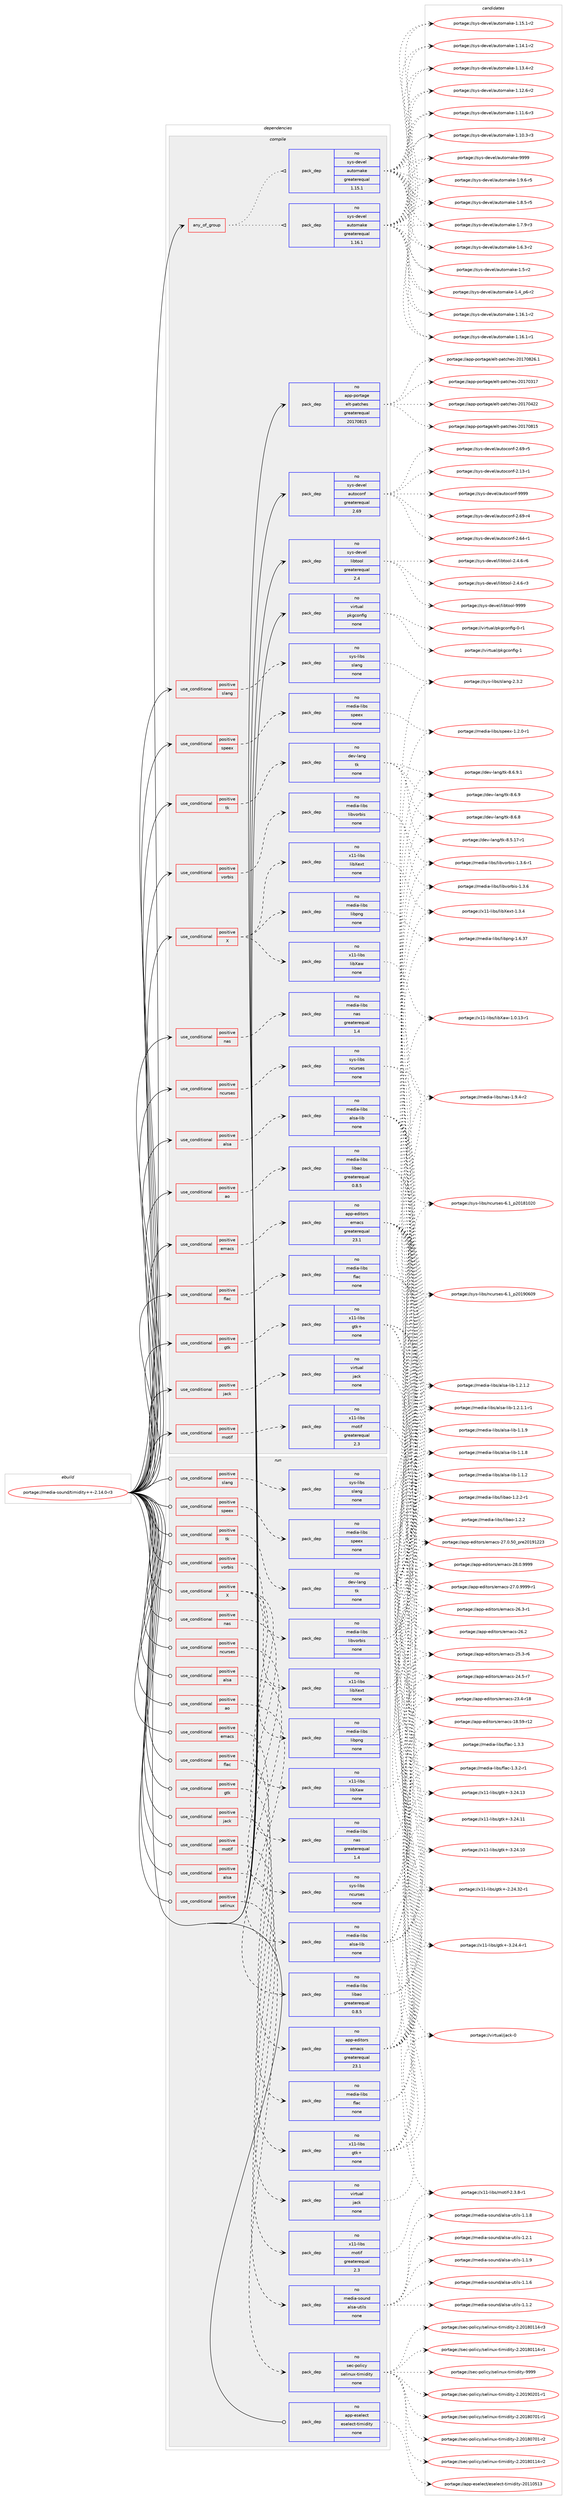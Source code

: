digraph prolog {

# *************
# Graph options
# *************

newrank=true;
concentrate=true;
compound=true;
graph [rankdir=LR,fontname=Helvetica,fontsize=10,ranksep=1.5];#, ranksep=2.5, nodesep=0.2];
edge  [arrowhead=vee];
node  [fontname=Helvetica,fontsize=10];

# **********
# The ebuild
# **********

subgraph cluster_leftcol {
color=gray;
rank=same;
label=<<i>ebuild</i>>;
id [label="portage://media-sound/timidity++-2.14.0-r3", color=red, width=4, href="../media-sound/timidity++-2.14.0-r3.svg"];
}

# ****************
# The dependencies
# ****************

subgraph cluster_midcol {
color=gray;
label=<<i>dependencies</i>>;
subgraph cluster_compile {
fillcolor="#eeeeee";
style=filled;
label=<<i>compile</i>>;
subgraph any2720 {
dependency184634 [label=<<TABLE BORDER="0" CELLBORDER="1" CELLSPACING="0" CELLPADDING="4"><TR><TD CELLPADDING="10">any_of_group</TD></TR></TABLE>>, shape=none, color=red];subgraph pack140161 {
dependency184635 [label=<<TABLE BORDER="0" CELLBORDER="1" CELLSPACING="0" CELLPADDING="4" WIDTH="220"><TR><TD ROWSPAN="6" CELLPADDING="30">pack_dep</TD></TR><TR><TD WIDTH="110">no</TD></TR><TR><TD>sys-devel</TD></TR><TR><TD>automake</TD></TR><TR><TD>greaterequal</TD></TR><TR><TD>1.16.1</TD></TR></TABLE>>, shape=none, color=blue];
}
dependency184634:e -> dependency184635:w [weight=20,style="dotted",arrowhead="oinv"];
subgraph pack140162 {
dependency184636 [label=<<TABLE BORDER="0" CELLBORDER="1" CELLSPACING="0" CELLPADDING="4" WIDTH="220"><TR><TD ROWSPAN="6" CELLPADDING="30">pack_dep</TD></TR><TR><TD WIDTH="110">no</TD></TR><TR><TD>sys-devel</TD></TR><TR><TD>automake</TD></TR><TR><TD>greaterequal</TD></TR><TR><TD>1.15.1</TD></TR></TABLE>>, shape=none, color=blue];
}
dependency184634:e -> dependency184636:w [weight=20,style="dotted",arrowhead="oinv"];
}
id:e -> dependency184634:w [weight=20,style="solid",arrowhead="vee"];
subgraph cond41603 {
dependency184637 [label=<<TABLE BORDER="0" CELLBORDER="1" CELLSPACING="0" CELLPADDING="4"><TR><TD ROWSPAN="3" CELLPADDING="10">use_conditional</TD></TR><TR><TD>positive</TD></TR><TR><TD>X</TD></TR></TABLE>>, shape=none, color=red];
subgraph pack140163 {
dependency184638 [label=<<TABLE BORDER="0" CELLBORDER="1" CELLSPACING="0" CELLPADDING="4" WIDTH="220"><TR><TD ROWSPAN="6" CELLPADDING="30">pack_dep</TD></TR><TR><TD WIDTH="110">no</TD></TR><TR><TD>media-libs</TD></TR><TR><TD>libpng</TD></TR><TR><TD>none</TD></TR><TR><TD></TD></TR></TABLE>>, shape=none, color=blue];
}
dependency184637:e -> dependency184638:w [weight=20,style="dashed",arrowhead="vee"];
subgraph pack140164 {
dependency184639 [label=<<TABLE BORDER="0" CELLBORDER="1" CELLSPACING="0" CELLPADDING="4" WIDTH="220"><TR><TD ROWSPAN="6" CELLPADDING="30">pack_dep</TD></TR><TR><TD WIDTH="110">no</TD></TR><TR><TD>x11-libs</TD></TR><TR><TD>libXaw</TD></TR><TR><TD>none</TD></TR><TR><TD></TD></TR></TABLE>>, shape=none, color=blue];
}
dependency184637:e -> dependency184639:w [weight=20,style="dashed",arrowhead="vee"];
subgraph pack140165 {
dependency184640 [label=<<TABLE BORDER="0" CELLBORDER="1" CELLSPACING="0" CELLPADDING="4" WIDTH="220"><TR><TD ROWSPAN="6" CELLPADDING="30">pack_dep</TD></TR><TR><TD WIDTH="110">no</TD></TR><TR><TD>x11-libs</TD></TR><TR><TD>libXext</TD></TR><TR><TD>none</TD></TR><TR><TD></TD></TR></TABLE>>, shape=none, color=blue];
}
dependency184637:e -> dependency184640:w [weight=20,style="dashed",arrowhead="vee"];
}
id:e -> dependency184637:w [weight=20,style="solid",arrowhead="vee"];
subgraph cond41604 {
dependency184641 [label=<<TABLE BORDER="0" CELLBORDER="1" CELLSPACING="0" CELLPADDING="4"><TR><TD ROWSPAN="3" CELLPADDING="10">use_conditional</TD></TR><TR><TD>positive</TD></TR><TR><TD>alsa</TD></TR></TABLE>>, shape=none, color=red];
subgraph pack140166 {
dependency184642 [label=<<TABLE BORDER="0" CELLBORDER="1" CELLSPACING="0" CELLPADDING="4" WIDTH="220"><TR><TD ROWSPAN="6" CELLPADDING="30">pack_dep</TD></TR><TR><TD WIDTH="110">no</TD></TR><TR><TD>media-libs</TD></TR><TR><TD>alsa-lib</TD></TR><TR><TD>none</TD></TR><TR><TD></TD></TR></TABLE>>, shape=none, color=blue];
}
dependency184641:e -> dependency184642:w [weight=20,style="dashed",arrowhead="vee"];
}
id:e -> dependency184641:w [weight=20,style="solid",arrowhead="vee"];
subgraph cond41605 {
dependency184643 [label=<<TABLE BORDER="0" CELLBORDER="1" CELLSPACING="0" CELLPADDING="4"><TR><TD ROWSPAN="3" CELLPADDING="10">use_conditional</TD></TR><TR><TD>positive</TD></TR><TR><TD>ao</TD></TR></TABLE>>, shape=none, color=red];
subgraph pack140167 {
dependency184644 [label=<<TABLE BORDER="0" CELLBORDER="1" CELLSPACING="0" CELLPADDING="4" WIDTH="220"><TR><TD ROWSPAN="6" CELLPADDING="30">pack_dep</TD></TR><TR><TD WIDTH="110">no</TD></TR><TR><TD>media-libs</TD></TR><TR><TD>libao</TD></TR><TR><TD>greaterequal</TD></TR><TR><TD>0.8.5</TD></TR></TABLE>>, shape=none, color=blue];
}
dependency184643:e -> dependency184644:w [weight=20,style="dashed",arrowhead="vee"];
}
id:e -> dependency184643:w [weight=20,style="solid",arrowhead="vee"];
subgraph cond41606 {
dependency184645 [label=<<TABLE BORDER="0" CELLBORDER="1" CELLSPACING="0" CELLPADDING="4"><TR><TD ROWSPAN="3" CELLPADDING="10">use_conditional</TD></TR><TR><TD>positive</TD></TR><TR><TD>emacs</TD></TR></TABLE>>, shape=none, color=red];
subgraph pack140168 {
dependency184646 [label=<<TABLE BORDER="0" CELLBORDER="1" CELLSPACING="0" CELLPADDING="4" WIDTH="220"><TR><TD ROWSPAN="6" CELLPADDING="30">pack_dep</TD></TR><TR><TD WIDTH="110">no</TD></TR><TR><TD>app-editors</TD></TR><TR><TD>emacs</TD></TR><TR><TD>greaterequal</TD></TR><TR><TD>23.1</TD></TR></TABLE>>, shape=none, color=blue];
}
dependency184645:e -> dependency184646:w [weight=20,style="dashed",arrowhead="vee"];
}
id:e -> dependency184645:w [weight=20,style="solid",arrowhead="vee"];
subgraph cond41607 {
dependency184647 [label=<<TABLE BORDER="0" CELLBORDER="1" CELLSPACING="0" CELLPADDING="4"><TR><TD ROWSPAN="3" CELLPADDING="10">use_conditional</TD></TR><TR><TD>positive</TD></TR><TR><TD>flac</TD></TR></TABLE>>, shape=none, color=red];
subgraph pack140169 {
dependency184648 [label=<<TABLE BORDER="0" CELLBORDER="1" CELLSPACING="0" CELLPADDING="4" WIDTH="220"><TR><TD ROWSPAN="6" CELLPADDING="30">pack_dep</TD></TR><TR><TD WIDTH="110">no</TD></TR><TR><TD>media-libs</TD></TR><TR><TD>flac</TD></TR><TR><TD>none</TD></TR><TR><TD></TD></TR></TABLE>>, shape=none, color=blue];
}
dependency184647:e -> dependency184648:w [weight=20,style="dashed",arrowhead="vee"];
}
id:e -> dependency184647:w [weight=20,style="solid",arrowhead="vee"];
subgraph cond41608 {
dependency184649 [label=<<TABLE BORDER="0" CELLBORDER="1" CELLSPACING="0" CELLPADDING="4"><TR><TD ROWSPAN="3" CELLPADDING="10">use_conditional</TD></TR><TR><TD>positive</TD></TR><TR><TD>gtk</TD></TR></TABLE>>, shape=none, color=red];
subgraph pack140170 {
dependency184650 [label=<<TABLE BORDER="0" CELLBORDER="1" CELLSPACING="0" CELLPADDING="4" WIDTH="220"><TR><TD ROWSPAN="6" CELLPADDING="30">pack_dep</TD></TR><TR><TD WIDTH="110">no</TD></TR><TR><TD>x11-libs</TD></TR><TR><TD>gtk+</TD></TR><TR><TD>none</TD></TR><TR><TD></TD></TR></TABLE>>, shape=none, color=blue];
}
dependency184649:e -> dependency184650:w [weight=20,style="dashed",arrowhead="vee"];
}
id:e -> dependency184649:w [weight=20,style="solid",arrowhead="vee"];
subgraph cond41609 {
dependency184651 [label=<<TABLE BORDER="0" CELLBORDER="1" CELLSPACING="0" CELLPADDING="4"><TR><TD ROWSPAN="3" CELLPADDING="10">use_conditional</TD></TR><TR><TD>positive</TD></TR><TR><TD>jack</TD></TR></TABLE>>, shape=none, color=red];
subgraph pack140171 {
dependency184652 [label=<<TABLE BORDER="0" CELLBORDER="1" CELLSPACING="0" CELLPADDING="4" WIDTH="220"><TR><TD ROWSPAN="6" CELLPADDING="30">pack_dep</TD></TR><TR><TD WIDTH="110">no</TD></TR><TR><TD>virtual</TD></TR><TR><TD>jack</TD></TR><TR><TD>none</TD></TR><TR><TD></TD></TR></TABLE>>, shape=none, color=blue];
}
dependency184651:e -> dependency184652:w [weight=20,style="dashed",arrowhead="vee"];
}
id:e -> dependency184651:w [weight=20,style="solid",arrowhead="vee"];
subgraph cond41610 {
dependency184653 [label=<<TABLE BORDER="0" CELLBORDER="1" CELLSPACING="0" CELLPADDING="4"><TR><TD ROWSPAN="3" CELLPADDING="10">use_conditional</TD></TR><TR><TD>positive</TD></TR><TR><TD>motif</TD></TR></TABLE>>, shape=none, color=red];
subgraph pack140172 {
dependency184654 [label=<<TABLE BORDER="0" CELLBORDER="1" CELLSPACING="0" CELLPADDING="4" WIDTH="220"><TR><TD ROWSPAN="6" CELLPADDING="30">pack_dep</TD></TR><TR><TD WIDTH="110">no</TD></TR><TR><TD>x11-libs</TD></TR><TR><TD>motif</TD></TR><TR><TD>greaterequal</TD></TR><TR><TD>2.3</TD></TR></TABLE>>, shape=none, color=blue];
}
dependency184653:e -> dependency184654:w [weight=20,style="dashed",arrowhead="vee"];
}
id:e -> dependency184653:w [weight=20,style="solid",arrowhead="vee"];
subgraph cond41611 {
dependency184655 [label=<<TABLE BORDER="0" CELLBORDER="1" CELLSPACING="0" CELLPADDING="4"><TR><TD ROWSPAN="3" CELLPADDING="10">use_conditional</TD></TR><TR><TD>positive</TD></TR><TR><TD>nas</TD></TR></TABLE>>, shape=none, color=red];
subgraph pack140173 {
dependency184656 [label=<<TABLE BORDER="0" CELLBORDER="1" CELLSPACING="0" CELLPADDING="4" WIDTH="220"><TR><TD ROWSPAN="6" CELLPADDING="30">pack_dep</TD></TR><TR><TD WIDTH="110">no</TD></TR><TR><TD>media-libs</TD></TR><TR><TD>nas</TD></TR><TR><TD>greaterequal</TD></TR><TR><TD>1.4</TD></TR></TABLE>>, shape=none, color=blue];
}
dependency184655:e -> dependency184656:w [weight=20,style="dashed",arrowhead="vee"];
}
id:e -> dependency184655:w [weight=20,style="solid",arrowhead="vee"];
subgraph cond41612 {
dependency184657 [label=<<TABLE BORDER="0" CELLBORDER="1" CELLSPACING="0" CELLPADDING="4"><TR><TD ROWSPAN="3" CELLPADDING="10">use_conditional</TD></TR><TR><TD>positive</TD></TR><TR><TD>ncurses</TD></TR></TABLE>>, shape=none, color=red];
subgraph pack140174 {
dependency184658 [label=<<TABLE BORDER="0" CELLBORDER="1" CELLSPACING="0" CELLPADDING="4" WIDTH="220"><TR><TD ROWSPAN="6" CELLPADDING="30">pack_dep</TD></TR><TR><TD WIDTH="110">no</TD></TR><TR><TD>sys-libs</TD></TR><TR><TD>ncurses</TD></TR><TR><TD>none</TD></TR><TR><TD></TD></TR></TABLE>>, shape=none, color=blue];
}
dependency184657:e -> dependency184658:w [weight=20,style="dashed",arrowhead="vee"];
}
id:e -> dependency184657:w [weight=20,style="solid",arrowhead="vee"];
subgraph cond41613 {
dependency184659 [label=<<TABLE BORDER="0" CELLBORDER="1" CELLSPACING="0" CELLPADDING="4"><TR><TD ROWSPAN="3" CELLPADDING="10">use_conditional</TD></TR><TR><TD>positive</TD></TR><TR><TD>slang</TD></TR></TABLE>>, shape=none, color=red];
subgraph pack140175 {
dependency184660 [label=<<TABLE BORDER="0" CELLBORDER="1" CELLSPACING="0" CELLPADDING="4" WIDTH="220"><TR><TD ROWSPAN="6" CELLPADDING="30">pack_dep</TD></TR><TR><TD WIDTH="110">no</TD></TR><TR><TD>sys-libs</TD></TR><TR><TD>slang</TD></TR><TR><TD>none</TD></TR><TR><TD></TD></TR></TABLE>>, shape=none, color=blue];
}
dependency184659:e -> dependency184660:w [weight=20,style="dashed",arrowhead="vee"];
}
id:e -> dependency184659:w [weight=20,style="solid",arrowhead="vee"];
subgraph cond41614 {
dependency184661 [label=<<TABLE BORDER="0" CELLBORDER="1" CELLSPACING="0" CELLPADDING="4"><TR><TD ROWSPAN="3" CELLPADDING="10">use_conditional</TD></TR><TR><TD>positive</TD></TR><TR><TD>speex</TD></TR></TABLE>>, shape=none, color=red];
subgraph pack140176 {
dependency184662 [label=<<TABLE BORDER="0" CELLBORDER="1" CELLSPACING="0" CELLPADDING="4" WIDTH="220"><TR><TD ROWSPAN="6" CELLPADDING="30">pack_dep</TD></TR><TR><TD WIDTH="110">no</TD></TR><TR><TD>media-libs</TD></TR><TR><TD>speex</TD></TR><TR><TD>none</TD></TR><TR><TD></TD></TR></TABLE>>, shape=none, color=blue];
}
dependency184661:e -> dependency184662:w [weight=20,style="dashed",arrowhead="vee"];
}
id:e -> dependency184661:w [weight=20,style="solid",arrowhead="vee"];
subgraph cond41615 {
dependency184663 [label=<<TABLE BORDER="0" CELLBORDER="1" CELLSPACING="0" CELLPADDING="4"><TR><TD ROWSPAN="3" CELLPADDING="10">use_conditional</TD></TR><TR><TD>positive</TD></TR><TR><TD>tk</TD></TR></TABLE>>, shape=none, color=red];
subgraph pack140177 {
dependency184664 [label=<<TABLE BORDER="0" CELLBORDER="1" CELLSPACING="0" CELLPADDING="4" WIDTH="220"><TR><TD ROWSPAN="6" CELLPADDING="30">pack_dep</TD></TR><TR><TD WIDTH="110">no</TD></TR><TR><TD>dev-lang</TD></TR><TR><TD>tk</TD></TR><TR><TD>none</TD></TR><TR><TD></TD></TR></TABLE>>, shape=none, color=blue];
}
dependency184663:e -> dependency184664:w [weight=20,style="dashed",arrowhead="vee"];
}
id:e -> dependency184663:w [weight=20,style="solid",arrowhead="vee"];
subgraph cond41616 {
dependency184665 [label=<<TABLE BORDER="0" CELLBORDER="1" CELLSPACING="0" CELLPADDING="4"><TR><TD ROWSPAN="3" CELLPADDING="10">use_conditional</TD></TR><TR><TD>positive</TD></TR><TR><TD>vorbis</TD></TR></TABLE>>, shape=none, color=red];
subgraph pack140178 {
dependency184666 [label=<<TABLE BORDER="0" CELLBORDER="1" CELLSPACING="0" CELLPADDING="4" WIDTH="220"><TR><TD ROWSPAN="6" CELLPADDING="30">pack_dep</TD></TR><TR><TD WIDTH="110">no</TD></TR><TR><TD>media-libs</TD></TR><TR><TD>libvorbis</TD></TR><TR><TD>none</TD></TR><TR><TD></TD></TR></TABLE>>, shape=none, color=blue];
}
dependency184665:e -> dependency184666:w [weight=20,style="dashed",arrowhead="vee"];
}
id:e -> dependency184665:w [weight=20,style="solid",arrowhead="vee"];
subgraph pack140179 {
dependency184667 [label=<<TABLE BORDER="0" CELLBORDER="1" CELLSPACING="0" CELLPADDING="4" WIDTH="220"><TR><TD ROWSPAN="6" CELLPADDING="30">pack_dep</TD></TR><TR><TD WIDTH="110">no</TD></TR><TR><TD>app-portage</TD></TR><TR><TD>elt-patches</TD></TR><TR><TD>greaterequal</TD></TR><TR><TD>20170815</TD></TR></TABLE>>, shape=none, color=blue];
}
id:e -> dependency184667:w [weight=20,style="solid",arrowhead="vee"];
subgraph pack140180 {
dependency184668 [label=<<TABLE BORDER="0" CELLBORDER="1" CELLSPACING="0" CELLPADDING="4" WIDTH="220"><TR><TD ROWSPAN="6" CELLPADDING="30">pack_dep</TD></TR><TR><TD WIDTH="110">no</TD></TR><TR><TD>sys-devel</TD></TR><TR><TD>autoconf</TD></TR><TR><TD>greaterequal</TD></TR><TR><TD>2.69</TD></TR></TABLE>>, shape=none, color=blue];
}
id:e -> dependency184668:w [weight=20,style="solid",arrowhead="vee"];
subgraph pack140181 {
dependency184669 [label=<<TABLE BORDER="0" CELLBORDER="1" CELLSPACING="0" CELLPADDING="4" WIDTH="220"><TR><TD ROWSPAN="6" CELLPADDING="30">pack_dep</TD></TR><TR><TD WIDTH="110">no</TD></TR><TR><TD>sys-devel</TD></TR><TR><TD>libtool</TD></TR><TR><TD>greaterequal</TD></TR><TR><TD>2.4</TD></TR></TABLE>>, shape=none, color=blue];
}
id:e -> dependency184669:w [weight=20,style="solid",arrowhead="vee"];
subgraph pack140182 {
dependency184670 [label=<<TABLE BORDER="0" CELLBORDER="1" CELLSPACING="0" CELLPADDING="4" WIDTH="220"><TR><TD ROWSPAN="6" CELLPADDING="30">pack_dep</TD></TR><TR><TD WIDTH="110">no</TD></TR><TR><TD>virtual</TD></TR><TR><TD>pkgconfig</TD></TR><TR><TD>none</TD></TR><TR><TD></TD></TR></TABLE>>, shape=none, color=blue];
}
id:e -> dependency184670:w [weight=20,style="solid",arrowhead="vee"];
}
subgraph cluster_compileandrun {
fillcolor="#eeeeee";
style=filled;
label=<<i>compile and run</i>>;
}
subgraph cluster_run {
fillcolor="#eeeeee";
style=filled;
label=<<i>run</i>>;
subgraph cond41617 {
dependency184671 [label=<<TABLE BORDER="0" CELLBORDER="1" CELLSPACING="0" CELLPADDING="4"><TR><TD ROWSPAN="3" CELLPADDING="10">use_conditional</TD></TR><TR><TD>positive</TD></TR><TR><TD>X</TD></TR></TABLE>>, shape=none, color=red];
subgraph pack140183 {
dependency184672 [label=<<TABLE BORDER="0" CELLBORDER="1" CELLSPACING="0" CELLPADDING="4" WIDTH="220"><TR><TD ROWSPAN="6" CELLPADDING="30">pack_dep</TD></TR><TR><TD WIDTH="110">no</TD></TR><TR><TD>media-libs</TD></TR><TR><TD>libpng</TD></TR><TR><TD>none</TD></TR><TR><TD></TD></TR></TABLE>>, shape=none, color=blue];
}
dependency184671:e -> dependency184672:w [weight=20,style="dashed",arrowhead="vee"];
subgraph pack140184 {
dependency184673 [label=<<TABLE BORDER="0" CELLBORDER="1" CELLSPACING="0" CELLPADDING="4" WIDTH="220"><TR><TD ROWSPAN="6" CELLPADDING="30">pack_dep</TD></TR><TR><TD WIDTH="110">no</TD></TR><TR><TD>x11-libs</TD></TR><TR><TD>libXaw</TD></TR><TR><TD>none</TD></TR><TR><TD></TD></TR></TABLE>>, shape=none, color=blue];
}
dependency184671:e -> dependency184673:w [weight=20,style="dashed",arrowhead="vee"];
subgraph pack140185 {
dependency184674 [label=<<TABLE BORDER="0" CELLBORDER="1" CELLSPACING="0" CELLPADDING="4" WIDTH="220"><TR><TD ROWSPAN="6" CELLPADDING="30">pack_dep</TD></TR><TR><TD WIDTH="110">no</TD></TR><TR><TD>x11-libs</TD></TR><TR><TD>libXext</TD></TR><TR><TD>none</TD></TR><TR><TD></TD></TR></TABLE>>, shape=none, color=blue];
}
dependency184671:e -> dependency184674:w [weight=20,style="dashed",arrowhead="vee"];
}
id:e -> dependency184671:w [weight=20,style="solid",arrowhead="odot"];
subgraph cond41618 {
dependency184675 [label=<<TABLE BORDER="0" CELLBORDER="1" CELLSPACING="0" CELLPADDING="4"><TR><TD ROWSPAN="3" CELLPADDING="10">use_conditional</TD></TR><TR><TD>positive</TD></TR><TR><TD>alsa</TD></TR></TABLE>>, shape=none, color=red];
subgraph pack140186 {
dependency184676 [label=<<TABLE BORDER="0" CELLBORDER="1" CELLSPACING="0" CELLPADDING="4" WIDTH="220"><TR><TD ROWSPAN="6" CELLPADDING="30">pack_dep</TD></TR><TR><TD WIDTH="110">no</TD></TR><TR><TD>media-libs</TD></TR><TR><TD>alsa-lib</TD></TR><TR><TD>none</TD></TR><TR><TD></TD></TR></TABLE>>, shape=none, color=blue];
}
dependency184675:e -> dependency184676:w [weight=20,style="dashed",arrowhead="vee"];
}
id:e -> dependency184675:w [weight=20,style="solid",arrowhead="odot"];
subgraph cond41619 {
dependency184677 [label=<<TABLE BORDER="0" CELLBORDER="1" CELLSPACING="0" CELLPADDING="4"><TR><TD ROWSPAN="3" CELLPADDING="10">use_conditional</TD></TR><TR><TD>positive</TD></TR><TR><TD>alsa</TD></TR></TABLE>>, shape=none, color=red];
subgraph pack140187 {
dependency184678 [label=<<TABLE BORDER="0" CELLBORDER="1" CELLSPACING="0" CELLPADDING="4" WIDTH="220"><TR><TD ROWSPAN="6" CELLPADDING="30">pack_dep</TD></TR><TR><TD WIDTH="110">no</TD></TR><TR><TD>media-sound</TD></TR><TR><TD>alsa-utils</TD></TR><TR><TD>none</TD></TR><TR><TD></TD></TR></TABLE>>, shape=none, color=blue];
}
dependency184677:e -> dependency184678:w [weight=20,style="dashed",arrowhead="vee"];
}
id:e -> dependency184677:w [weight=20,style="solid",arrowhead="odot"];
subgraph cond41620 {
dependency184679 [label=<<TABLE BORDER="0" CELLBORDER="1" CELLSPACING="0" CELLPADDING="4"><TR><TD ROWSPAN="3" CELLPADDING="10">use_conditional</TD></TR><TR><TD>positive</TD></TR><TR><TD>ao</TD></TR></TABLE>>, shape=none, color=red];
subgraph pack140188 {
dependency184680 [label=<<TABLE BORDER="0" CELLBORDER="1" CELLSPACING="0" CELLPADDING="4" WIDTH="220"><TR><TD ROWSPAN="6" CELLPADDING="30">pack_dep</TD></TR><TR><TD WIDTH="110">no</TD></TR><TR><TD>media-libs</TD></TR><TR><TD>libao</TD></TR><TR><TD>greaterequal</TD></TR><TR><TD>0.8.5</TD></TR></TABLE>>, shape=none, color=blue];
}
dependency184679:e -> dependency184680:w [weight=20,style="dashed",arrowhead="vee"];
}
id:e -> dependency184679:w [weight=20,style="solid",arrowhead="odot"];
subgraph cond41621 {
dependency184681 [label=<<TABLE BORDER="0" CELLBORDER="1" CELLSPACING="0" CELLPADDING="4"><TR><TD ROWSPAN="3" CELLPADDING="10">use_conditional</TD></TR><TR><TD>positive</TD></TR><TR><TD>emacs</TD></TR></TABLE>>, shape=none, color=red];
subgraph pack140189 {
dependency184682 [label=<<TABLE BORDER="0" CELLBORDER="1" CELLSPACING="0" CELLPADDING="4" WIDTH="220"><TR><TD ROWSPAN="6" CELLPADDING="30">pack_dep</TD></TR><TR><TD WIDTH="110">no</TD></TR><TR><TD>app-editors</TD></TR><TR><TD>emacs</TD></TR><TR><TD>greaterequal</TD></TR><TR><TD>23.1</TD></TR></TABLE>>, shape=none, color=blue];
}
dependency184681:e -> dependency184682:w [weight=20,style="dashed",arrowhead="vee"];
}
id:e -> dependency184681:w [weight=20,style="solid",arrowhead="odot"];
subgraph cond41622 {
dependency184683 [label=<<TABLE BORDER="0" CELLBORDER="1" CELLSPACING="0" CELLPADDING="4"><TR><TD ROWSPAN="3" CELLPADDING="10">use_conditional</TD></TR><TR><TD>positive</TD></TR><TR><TD>flac</TD></TR></TABLE>>, shape=none, color=red];
subgraph pack140190 {
dependency184684 [label=<<TABLE BORDER="0" CELLBORDER="1" CELLSPACING="0" CELLPADDING="4" WIDTH="220"><TR><TD ROWSPAN="6" CELLPADDING="30">pack_dep</TD></TR><TR><TD WIDTH="110">no</TD></TR><TR><TD>media-libs</TD></TR><TR><TD>flac</TD></TR><TR><TD>none</TD></TR><TR><TD></TD></TR></TABLE>>, shape=none, color=blue];
}
dependency184683:e -> dependency184684:w [weight=20,style="dashed",arrowhead="vee"];
}
id:e -> dependency184683:w [weight=20,style="solid",arrowhead="odot"];
subgraph cond41623 {
dependency184685 [label=<<TABLE BORDER="0" CELLBORDER="1" CELLSPACING="0" CELLPADDING="4"><TR><TD ROWSPAN="3" CELLPADDING="10">use_conditional</TD></TR><TR><TD>positive</TD></TR><TR><TD>gtk</TD></TR></TABLE>>, shape=none, color=red];
subgraph pack140191 {
dependency184686 [label=<<TABLE BORDER="0" CELLBORDER="1" CELLSPACING="0" CELLPADDING="4" WIDTH="220"><TR><TD ROWSPAN="6" CELLPADDING="30">pack_dep</TD></TR><TR><TD WIDTH="110">no</TD></TR><TR><TD>x11-libs</TD></TR><TR><TD>gtk+</TD></TR><TR><TD>none</TD></TR><TR><TD></TD></TR></TABLE>>, shape=none, color=blue];
}
dependency184685:e -> dependency184686:w [weight=20,style="dashed",arrowhead="vee"];
}
id:e -> dependency184685:w [weight=20,style="solid",arrowhead="odot"];
subgraph cond41624 {
dependency184687 [label=<<TABLE BORDER="0" CELLBORDER="1" CELLSPACING="0" CELLPADDING="4"><TR><TD ROWSPAN="3" CELLPADDING="10">use_conditional</TD></TR><TR><TD>positive</TD></TR><TR><TD>jack</TD></TR></TABLE>>, shape=none, color=red];
subgraph pack140192 {
dependency184688 [label=<<TABLE BORDER="0" CELLBORDER="1" CELLSPACING="0" CELLPADDING="4" WIDTH="220"><TR><TD ROWSPAN="6" CELLPADDING="30">pack_dep</TD></TR><TR><TD WIDTH="110">no</TD></TR><TR><TD>virtual</TD></TR><TR><TD>jack</TD></TR><TR><TD>none</TD></TR><TR><TD></TD></TR></TABLE>>, shape=none, color=blue];
}
dependency184687:e -> dependency184688:w [weight=20,style="dashed",arrowhead="vee"];
}
id:e -> dependency184687:w [weight=20,style="solid",arrowhead="odot"];
subgraph cond41625 {
dependency184689 [label=<<TABLE BORDER="0" CELLBORDER="1" CELLSPACING="0" CELLPADDING="4"><TR><TD ROWSPAN="3" CELLPADDING="10">use_conditional</TD></TR><TR><TD>positive</TD></TR><TR><TD>motif</TD></TR></TABLE>>, shape=none, color=red];
subgraph pack140193 {
dependency184690 [label=<<TABLE BORDER="0" CELLBORDER="1" CELLSPACING="0" CELLPADDING="4" WIDTH="220"><TR><TD ROWSPAN="6" CELLPADDING="30">pack_dep</TD></TR><TR><TD WIDTH="110">no</TD></TR><TR><TD>x11-libs</TD></TR><TR><TD>motif</TD></TR><TR><TD>greaterequal</TD></TR><TR><TD>2.3</TD></TR></TABLE>>, shape=none, color=blue];
}
dependency184689:e -> dependency184690:w [weight=20,style="dashed",arrowhead="vee"];
}
id:e -> dependency184689:w [weight=20,style="solid",arrowhead="odot"];
subgraph cond41626 {
dependency184691 [label=<<TABLE BORDER="0" CELLBORDER="1" CELLSPACING="0" CELLPADDING="4"><TR><TD ROWSPAN="3" CELLPADDING="10">use_conditional</TD></TR><TR><TD>positive</TD></TR><TR><TD>nas</TD></TR></TABLE>>, shape=none, color=red];
subgraph pack140194 {
dependency184692 [label=<<TABLE BORDER="0" CELLBORDER="1" CELLSPACING="0" CELLPADDING="4" WIDTH="220"><TR><TD ROWSPAN="6" CELLPADDING="30">pack_dep</TD></TR><TR><TD WIDTH="110">no</TD></TR><TR><TD>media-libs</TD></TR><TR><TD>nas</TD></TR><TR><TD>greaterequal</TD></TR><TR><TD>1.4</TD></TR></TABLE>>, shape=none, color=blue];
}
dependency184691:e -> dependency184692:w [weight=20,style="dashed",arrowhead="vee"];
}
id:e -> dependency184691:w [weight=20,style="solid",arrowhead="odot"];
subgraph cond41627 {
dependency184693 [label=<<TABLE BORDER="0" CELLBORDER="1" CELLSPACING="0" CELLPADDING="4"><TR><TD ROWSPAN="3" CELLPADDING="10">use_conditional</TD></TR><TR><TD>positive</TD></TR><TR><TD>ncurses</TD></TR></TABLE>>, shape=none, color=red];
subgraph pack140195 {
dependency184694 [label=<<TABLE BORDER="0" CELLBORDER="1" CELLSPACING="0" CELLPADDING="4" WIDTH="220"><TR><TD ROWSPAN="6" CELLPADDING="30">pack_dep</TD></TR><TR><TD WIDTH="110">no</TD></TR><TR><TD>sys-libs</TD></TR><TR><TD>ncurses</TD></TR><TR><TD>none</TD></TR><TR><TD></TD></TR></TABLE>>, shape=none, color=blue];
}
dependency184693:e -> dependency184694:w [weight=20,style="dashed",arrowhead="vee"];
}
id:e -> dependency184693:w [weight=20,style="solid",arrowhead="odot"];
subgraph cond41628 {
dependency184695 [label=<<TABLE BORDER="0" CELLBORDER="1" CELLSPACING="0" CELLPADDING="4"><TR><TD ROWSPAN="3" CELLPADDING="10">use_conditional</TD></TR><TR><TD>positive</TD></TR><TR><TD>selinux</TD></TR></TABLE>>, shape=none, color=red];
subgraph pack140196 {
dependency184696 [label=<<TABLE BORDER="0" CELLBORDER="1" CELLSPACING="0" CELLPADDING="4" WIDTH="220"><TR><TD ROWSPAN="6" CELLPADDING="30">pack_dep</TD></TR><TR><TD WIDTH="110">no</TD></TR><TR><TD>sec-policy</TD></TR><TR><TD>selinux-timidity</TD></TR><TR><TD>none</TD></TR><TR><TD></TD></TR></TABLE>>, shape=none, color=blue];
}
dependency184695:e -> dependency184696:w [weight=20,style="dashed",arrowhead="vee"];
}
id:e -> dependency184695:w [weight=20,style="solid",arrowhead="odot"];
subgraph cond41629 {
dependency184697 [label=<<TABLE BORDER="0" CELLBORDER="1" CELLSPACING="0" CELLPADDING="4"><TR><TD ROWSPAN="3" CELLPADDING="10">use_conditional</TD></TR><TR><TD>positive</TD></TR><TR><TD>slang</TD></TR></TABLE>>, shape=none, color=red];
subgraph pack140197 {
dependency184698 [label=<<TABLE BORDER="0" CELLBORDER="1" CELLSPACING="0" CELLPADDING="4" WIDTH="220"><TR><TD ROWSPAN="6" CELLPADDING="30">pack_dep</TD></TR><TR><TD WIDTH="110">no</TD></TR><TR><TD>sys-libs</TD></TR><TR><TD>slang</TD></TR><TR><TD>none</TD></TR><TR><TD></TD></TR></TABLE>>, shape=none, color=blue];
}
dependency184697:e -> dependency184698:w [weight=20,style="dashed",arrowhead="vee"];
}
id:e -> dependency184697:w [weight=20,style="solid",arrowhead="odot"];
subgraph cond41630 {
dependency184699 [label=<<TABLE BORDER="0" CELLBORDER="1" CELLSPACING="0" CELLPADDING="4"><TR><TD ROWSPAN="3" CELLPADDING="10">use_conditional</TD></TR><TR><TD>positive</TD></TR><TR><TD>speex</TD></TR></TABLE>>, shape=none, color=red];
subgraph pack140198 {
dependency184700 [label=<<TABLE BORDER="0" CELLBORDER="1" CELLSPACING="0" CELLPADDING="4" WIDTH="220"><TR><TD ROWSPAN="6" CELLPADDING="30">pack_dep</TD></TR><TR><TD WIDTH="110">no</TD></TR><TR><TD>media-libs</TD></TR><TR><TD>speex</TD></TR><TR><TD>none</TD></TR><TR><TD></TD></TR></TABLE>>, shape=none, color=blue];
}
dependency184699:e -> dependency184700:w [weight=20,style="dashed",arrowhead="vee"];
}
id:e -> dependency184699:w [weight=20,style="solid",arrowhead="odot"];
subgraph cond41631 {
dependency184701 [label=<<TABLE BORDER="0" CELLBORDER="1" CELLSPACING="0" CELLPADDING="4"><TR><TD ROWSPAN="3" CELLPADDING="10">use_conditional</TD></TR><TR><TD>positive</TD></TR><TR><TD>tk</TD></TR></TABLE>>, shape=none, color=red];
subgraph pack140199 {
dependency184702 [label=<<TABLE BORDER="0" CELLBORDER="1" CELLSPACING="0" CELLPADDING="4" WIDTH="220"><TR><TD ROWSPAN="6" CELLPADDING="30">pack_dep</TD></TR><TR><TD WIDTH="110">no</TD></TR><TR><TD>dev-lang</TD></TR><TR><TD>tk</TD></TR><TR><TD>none</TD></TR><TR><TD></TD></TR></TABLE>>, shape=none, color=blue];
}
dependency184701:e -> dependency184702:w [weight=20,style="dashed",arrowhead="vee"];
}
id:e -> dependency184701:w [weight=20,style="solid",arrowhead="odot"];
subgraph cond41632 {
dependency184703 [label=<<TABLE BORDER="0" CELLBORDER="1" CELLSPACING="0" CELLPADDING="4"><TR><TD ROWSPAN="3" CELLPADDING="10">use_conditional</TD></TR><TR><TD>positive</TD></TR><TR><TD>vorbis</TD></TR></TABLE>>, shape=none, color=red];
subgraph pack140200 {
dependency184704 [label=<<TABLE BORDER="0" CELLBORDER="1" CELLSPACING="0" CELLPADDING="4" WIDTH="220"><TR><TD ROWSPAN="6" CELLPADDING="30">pack_dep</TD></TR><TR><TD WIDTH="110">no</TD></TR><TR><TD>media-libs</TD></TR><TR><TD>libvorbis</TD></TR><TR><TD>none</TD></TR><TR><TD></TD></TR></TABLE>>, shape=none, color=blue];
}
dependency184703:e -> dependency184704:w [weight=20,style="dashed",arrowhead="vee"];
}
id:e -> dependency184703:w [weight=20,style="solid",arrowhead="odot"];
subgraph pack140201 {
dependency184705 [label=<<TABLE BORDER="0" CELLBORDER="1" CELLSPACING="0" CELLPADDING="4" WIDTH="220"><TR><TD ROWSPAN="6" CELLPADDING="30">pack_dep</TD></TR><TR><TD WIDTH="110">no</TD></TR><TR><TD>app-eselect</TD></TR><TR><TD>eselect-timidity</TD></TR><TR><TD>none</TD></TR><TR><TD></TD></TR></TABLE>>, shape=none, color=blue];
}
id:e -> dependency184705:w [weight=20,style="solid",arrowhead="odot"];
}
}

# **************
# The candidates
# **************

subgraph cluster_choices {
rank=same;
color=gray;
label=<<i>candidates</i>>;

subgraph choice140161 {
color=black;
nodesep=1;
choice115121115451001011181011084797117116111109971071014557575757 [label="portage://sys-devel/automake-9999", color=red, width=4,href="../sys-devel/automake-9999.svg"];
choice115121115451001011181011084797117116111109971071014549465746544511453 [label="portage://sys-devel/automake-1.9.6-r5", color=red, width=4,href="../sys-devel/automake-1.9.6-r5.svg"];
choice115121115451001011181011084797117116111109971071014549465646534511453 [label="portage://sys-devel/automake-1.8.5-r5", color=red, width=4,href="../sys-devel/automake-1.8.5-r5.svg"];
choice115121115451001011181011084797117116111109971071014549465546574511451 [label="portage://sys-devel/automake-1.7.9-r3", color=red, width=4,href="../sys-devel/automake-1.7.9-r3.svg"];
choice115121115451001011181011084797117116111109971071014549465446514511450 [label="portage://sys-devel/automake-1.6.3-r2", color=red, width=4,href="../sys-devel/automake-1.6.3-r2.svg"];
choice11512111545100101118101108479711711611110997107101454946534511450 [label="portage://sys-devel/automake-1.5-r2", color=red, width=4,href="../sys-devel/automake-1.5-r2.svg"];
choice115121115451001011181011084797117116111109971071014549465295112544511450 [label="portage://sys-devel/automake-1.4_p6-r2", color=red, width=4,href="../sys-devel/automake-1.4_p6-r2.svg"];
choice11512111545100101118101108479711711611110997107101454946495446494511450 [label="portage://sys-devel/automake-1.16.1-r2", color=red, width=4,href="../sys-devel/automake-1.16.1-r2.svg"];
choice11512111545100101118101108479711711611110997107101454946495446494511449 [label="portage://sys-devel/automake-1.16.1-r1", color=red, width=4,href="../sys-devel/automake-1.16.1-r1.svg"];
choice11512111545100101118101108479711711611110997107101454946495346494511450 [label="portage://sys-devel/automake-1.15.1-r2", color=red, width=4,href="../sys-devel/automake-1.15.1-r2.svg"];
choice11512111545100101118101108479711711611110997107101454946495246494511450 [label="portage://sys-devel/automake-1.14.1-r2", color=red, width=4,href="../sys-devel/automake-1.14.1-r2.svg"];
choice11512111545100101118101108479711711611110997107101454946495146524511450 [label="portage://sys-devel/automake-1.13.4-r2", color=red, width=4,href="../sys-devel/automake-1.13.4-r2.svg"];
choice11512111545100101118101108479711711611110997107101454946495046544511450 [label="portage://sys-devel/automake-1.12.6-r2", color=red, width=4,href="../sys-devel/automake-1.12.6-r2.svg"];
choice11512111545100101118101108479711711611110997107101454946494946544511451 [label="portage://sys-devel/automake-1.11.6-r3", color=red, width=4,href="../sys-devel/automake-1.11.6-r3.svg"];
choice11512111545100101118101108479711711611110997107101454946494846514511451 [label="portage://sys-devel/automake-1.10.3-r3", color=red, width=4,href="../sys-devel/automake-1.10.3-r3.svg"];
dependency184635:e -> choice115121115451001011181011084797117116111109971071014557575757:w [style=dotted,weight="100"];
dependency184635:e -> choice115121115451001011181011084797117116111109971071014549465746544511453:w [style=dotted,weight="100"];
dependency184635:e -> choice115121115451001011181011084797117116111109971071014549465646534511453:w [style=dotted,weight="100"];
dependency184635:e -> choice115121115451001011181011084797117116111109971071014549465546574511451:w [style=dotted,weight="100"];
dependency184635:e -> choice115121115451001011181011084797117116111109971071014549465446514511450:w [style=dotted,weight="100"];
dependency184635:e -> choice11512111545100101118101108479711711611110997107101454946534511450:w [style=dotted,weight="100"];
dependency184635:e -> choice115121115451001011181011084797117116111109971071014549465295112544511450:w [style=dotted,weight="100"];
dependency184635:e -> choice11512111545100101118101108479711711611110997107101454946495446494511450:w [style=dotted,weight="100"];
dependency184635:e -> choice11512111545100101118101108479711711611110997107101454946495446494511449:w [style=dotted,weight="100"];
dependency184635:e -> choice11512111545100101118101108479711711611110997107101454946495346494511450:w [style=dotted,weight="100"];
dependency184635:e -> choice11512111545100101118101108479711711611110997107101454946495246494511450:w [style=dotted,weight="100"];
dependency184635:e -> choice11512111545100101118101108479711711611110997107101454946495146524511450:w [style=dotted,weight="100"];
dependency184635:e -> choice11512111545100101118101108479711711611110997107101454946495046544511450:w [style=dotted,weight="100"];
dependency184635:e -> choice11512111545100101118101108479711711611110997107101454946494946544511451:w [style=dotted,weight="100"];
dependency184635:e -> choice11512111545100101118101108479711711611110997107101454946494846514511451:w [style=dotted,weight="100"];
}
subgraph choice140162 {
color=black;
nodesep=1;
choice115121115451001011181011084797117116111109971071014557575757 [label="portage://sys-devel/automake-9999", color=red, width=4,href="../sys-devel/automake-9999.svg"];
choice115121115451001011181011084797117116111109971071014549465746544511453 [label="portage://sys-devel/automake-1.9.6-r5", color=red, width=4,href="../sys-devel/automake-1.9.6-r5.svg"];
choice115121115451001011181011084797117116111109971071014549465646534511453 [label="portage://sys-devel/automake-1.8.5-r5", color=red, width=4,href="../sys-devel/automake-1.8.5-r5.svg"];
choice115121115451001011181011084797117116111109971071014549465546574511451 [label="portage://sys-devel/automake-1.7.9-r3", color=red, width=4,href="../sys-devel/automake-1.7.9-r3.svg"];
choice115121115451001011181011084797117116111109971071014549465446514511450 [label="portage://sys-devel/automake-1.6.3-r2", color=red, width=4,href="../sys-devel/automake-1.6.3-r2.svg"];
choice11512111545100101118101108479711711611110997107101454946534511450 [label="portage://sys-devel/automake-1.5-r2", color=red, width=4,href="../sys-devel/automake-1.5-r2.svg"];
choice115121115451001011181011084797117116111109971071014549465295112544511450 [label="portage://sys-devel/automake-1.4_p6-r2", color=red, width=4,href="../sys-devel/automake-1.4_p6-r2.svg"];
choice11512111545100101118101108479711711611110997107101454946495446494511450 [label="portage://sys-devel/automake-1.16.1-r2", color=red, width=4,href="../sys-devel/automake-1.16.1-r2.svg"];
choice11512111545100101118101108479711711611110997107101454946495446494511449 [label="portage://sys-devel/automake-1.16.1-r1", color=red, width=4,href="../sys-devel/automake-1.16.1-r1.svg"];
choice11512111545100101118101108479711711611110997107101454946495346494511450 [label="portage://sys-devel/automake-1.15.1-r2", color=red, width=4,href="../sys-devel/automake-1.15.1-r2.svg"];
choice11512111545100101118101108479711711611110997107101454946495246494511450 [label="portage://sys-devel/automake-1.14.1-r2", color=red, width=4,href="../sys-devel/automake-1.14.1-r2.svg"];
choice11512111545100101118101108479711711611110997107101454946495146524511450 [label="portage://sys-devel/automake-1.13.4-r2", color=red, width=4,href="../sys-devel/automake-1.13.4-r2.svg"];
choice11512111545100101118101108479711711611110997107101454946495046544511450 [label="portage://sys-devel/automake-1.12.6-r2", color=red, width=4,href="../sys-devel/automake-1.12.6-r2.svg"];
choice11512111545100101118101108479711711611110997107101454946494946544511451 [label="portage://sys-devel/automake-1.11.6-r3", color=red, width=4,href="../sys-devel/automake-1.11.6-r3.svg"];
choice11512111545100101118101108479711711611110997107101454946494846514511451 [label="portage://sys-devel/automake-1.10.3-r3", color=red, width=4,href="../sys-devel/automake-1.10.3-r3.svg"];
dependency184636:e -> choice115121115451001011181011084797117116111109971071014557575757:w [style=dotted,weight="100"];
dependency184636:e -> choice115121115451001011181011084797117116111109971071014549465746544511453:w [style=dotted,weight="100"];
dependency184636:e -> choice115121115451001011181011084797117116111109971071014549465646534511453:w [style=dotted,weight="100"];
dependency184636:e -> choice115121115451001011181011084797117116111109971071014549465546574511451:w [style=dotted,weight="100"];
dependency184636:e -> choice115121115451001011181011084797117116111109971071014549465446514511450:w [style=dotted,weight="100"];
dependency184636:e -> choice11512111545100101118101108479711711611110997107101454946534511450:w [style=dotted,weight="100"];
dependency184636:e -> choice115121115451001011181011084797117116111109971071014549465295112544511450:w [style=dotted,weight="100"];
dependency184636:e -> choice11512111545100101118101108479711711611110997107101454946495446494511450:w [style=dotted,weight="100"];
dependency184636:e -> choice11512111545100101118101108479711711611110997107101454946495446494511449:w [style=dotted,weight="100"];
dependency184636:e -> choice11512111545100101118101108479711711611110997107101454946495346494511450:w [style=dotted,weight="100"];
dependency184636:e -> choice11512111545100101118101108479711711611110997107101454946495246494511450:w [style=dotted,weight="100"];
dependency184636:e -> choice11512111545100101118101108479711711611110997107101454946495146524511450:w [style=dotted,weight="100"];
dependency184636:e -> choice11512111545100101118101108479711711611110997107101454946495046544511450:w [style=dotted,weight="100"];
dependency184636:e -> choice11512111545100101118101108479711711611110997107101454946494946544511451:w [style=dotted,weight="100"];
dependency184636:e -> choice11512111545100101118101108479711711611110997107101454946494846514511451:w [style=dotted,weight="100"];
}
subgraph choice140163 {
color=black;
nodesep=1;
choice109101100105974510810598115471081059811211010345494654465155 [label="portage://media-libs/libpng-1.6.37", color=red, width=4,href="../media-libs/libpng-1.6.37.svg"];
dependency184638:e -> choice109101100105974510810598115471081059811211010345494654465155:w [style=dotted,weight="100"];
}
subgraph choice140164 {
color=black;
nodesep=1;
choice1204949451081059811547108105988897119454946484649514511449 [label="portage://x11-libs/libXaw-1.0.13-r1", color=red, width=4,href="../x11-libs/libXaw-1.0.13-r1.svg"];
dependency184639:e -> choice1204949451081059811547108105988897119454946484649514511449:w [style=dotted,weight="100"];
}
subgraph choice140165 {
color=black;
nodesep=1;
choice12049494510810598115471081059888101120116454946514652 [label="portage://x11-libs/libXext-1.3.4", color=red, width=4,href="../x11-libs/libXext-1.3.4.svg"];
dependency184640:e -> choice12049494510810598115471081059888101120116454946514652:w [style=dotted,weight="100"];
}
subgraph choice140166 {
color=black;
nodesep=1;
choice10910110010597451081059811547971081159745108105984549465046494650 [label="portage://media-libs/alsa-lib-1.2.1.2", color=red, width=4,href="../media-libs/alsa-lib-1.2.1.2.svg"];
choice109101100105974510810598115479710811597451081059845494650464946494511449 [label="portage://media-libs/alsa-lib-1.2.1.1-r1", color=red, width=4,href="../media-libs/alsa-lib-1.2.1.1-r1.svg"];
choice1091011001059745108105981154797108115974510810598454946494657 [label="portage://media-libs/alsa-lib-1.1.9", color=red, width=4,href="../media-libs/alsa-lib-1.1.9.svg"];
choice1091011001059745108105981154797108115974510810598454946494656 [label="portage://media-libs/alsa-lib-1.1.8", color=red, width=4,href="../media-libs/alsa-lib-1.1.8.svg"];
choice1091011001059745108105981154797108115974510810598454946494650 [label="portage://media-libs/alsa-lib-1.1.2", color=red, width=4,href="../media-libs/alsa-lib-1.1.2.svg"];
dependency184642:e -> choice10910110010597451081059811547971081159745108105984549465046494650:w [style=dotted,weight="100"];
dependency184642:e -> choice109101100105974510810598115479710811597451081059845494650464946494511449:w [style=dotted,weight="100"];
dependency184642:e -> choice1091011001059745108105981154797108115974510810598454946494657:w [style=dotted,weight="100"];
dependency184642:e -> choice1091011001059745108105981154797108115974510810598454946494656:w [style=dotted,weight="100"];
dependency184642:e -> choice1091011001059745108105981154797108115974510810598454946494650:w [style=dotted,weight="100"];
}
subgraph choice140167 {
color=black;
nodesep=1;
choice1091011001059745108105981154710810598971114549465046504511449 [label="portage://media-libs/libao-1.2.2-r1", color=red, width=4,href="../media-libs/libao-1.2.2-r1.svg"];
choice109101100105974510810598115471081059897111454946504650 [label="portage://media-libs/libao-1.2.2", color=red, width=4,href="../media-libs/libao-1.2.2.svg"];
dependency184644:e -> choice1091011001059745108105981154710810598971114549465046504511449:w [style=dotted,weight="100"];
dependency184644:e -> choice109101100105974510810598115471081059897111454946504650:w [style=dotted,weight="100"];
}
subgraph choice140168 {
color=black;
nodesep=1;
choice971121124510110010511611111411547101109979911545505646484657575757 [label="portage://app-editors/emacs-28.0.9999", color=red, width=4,href="../app-editors/emacs-28.0.9999.svg"];
choice9711211245101100105116111114115471011099799115455055464846575757574511449 [label="portage://app-editors/emacs-27.0.9999-r1", color=red, width=4,href="../app-editors/emacs-27.0.9999-r1.svg"];
choice97112112451011001051161111141154710110997991154550554648465348951121141015048495749505051 [label="portage://app-editors/emacs-27.0.50_pre20191223", color=red, width=4,href="../app-editors/emacs-27.0.50_pre20191223.svg"];
choice971121124510110010511611111411547101109979911545505446514511449 [label="portage://app-editors/emacs-26.3-r1", color=red, width=4,href="../app-editors/emacs-26.3-r1.svg"];
choice97112112451011001051161111141154710110997991154550544650 [label="portage://app-editors/emacs-26.2", color=red, width=4,href="../app-editors/emacs-26.2.svg"];
choice971121124510110010511611111411547101109979911545505346514511454 [label="portage://app-editors/emacs-25.3-r6", color=red, width=4,href="../app-editors/emacs-25.3-r6.svg"];
choice971121124510110010511611111411547101109979911545505246534511455 [label="portage://app-editors/emacs-24.5-r7", color=red, width=4,href="../app-editors/emacs-24.5-r7.svg"];
choice97112112451011001051161111141154710110997991154550514652451144956 [label="portage://app-editors/emacs-23.4-r18", color=red, width=4,href="../app-editors/emacs-23.4-r18.svg"];
choice9711211245101100105116111114115471011099799115454956465357451144950 [label="portage://app-editors/emacs-18.59-r12", color=red, width=4,href="../app-editors/emacs-18.59-r12.svg"];
dependency184646:e -> choice971121124510110010511611111411547101109979911545505646484657575757:w [style=dotted,weight="100"];
dependency184646:e -> choice9711211245101100105116111114115471011099799115455055464846575757574511449:w [style=dotted,weight="100"];
dependency184646:e -> choice97112112451011001051161111141154710110997991154550554648465348951121141015048495749505051:w [style=dotted,weight="100"];
dependency184646:e -> choice971121124510110010511611111411547101109979911545505446514511449:w [style=dotted,weight="100"];
dependency184646:e -> choice97112112451011001051161111141154710110997991154550544650:w [style=dotted,weight="100"];
dependency184646:e -> choice971121124510110010511611111411547101109979911545505346514511454:w [style=dotted,weight="100"];
dependency184646:e -> choice971121124510110010511611111411547101109979911545505246534511455:w [style=dotted,weight="100"];
dependency184646:e -> choice97112112451011001051161111141154710110997991154550514652451144956:w [style=dotted,weight="100"];
dependency184646:e -> choice9711211245101100105116111114115471011099799115454956465357451144950:w [style=dotted,weight="100"];
}
subgraph choice140169 {
color=black;
nodesep=1;
choice109101100105974510810598115471021089799454946514651 [label="portage://media-libs/flac-1.3.3", color=red, width=4,href="../media-libs/flac-1.3.3.svg"];
choice1091011001059745108105981154710210897994549465146504511449 [label="portage://media-libs/flac-1.3.2-r1", color=red, width=4,href="../media-libs/flac-1.3.2-r1.svg"];
dependency184648:e -> choice109101100105974510810598115471021089799454946514651:w [style=dotted,weight="100"];
dependency184648:e -> choice1091011001059745108105981154710210897994549465146504511449:w [style=dotted,weight="100"];
}
subgraph choice140170 {
color=black;
nodesep=1;
choice120494945108105981154710311610743455146505246524511449 [label="portage://x11-libs/gtk+-3.24.4-r1", color=red, width=4,href="../x11-libs/gtk+-3.24.4-r1.svg"];
choice1204949451081059811547103116107434551465052464951 [label="portage://x11-libs/gtk+-3.24.13", color=red, width=4,href="../x11-libs/gtk+-3.24.13.svg"];
choice1204949451081059811547103116107434551465052464949 [label="portage://x11-libs/gtk+-3.24.11", color=red, width=4,href="../x11-libs/gtk+-3.24.11.svg"];
choice1204949451081059811547103116107434551465052464948 [label="portage://x11-libs/gtk+-3.24.10", color=red, width=4,href="../x11-libs/gtk+-3.24.10.svg"];
choice12049494510810598115471031161074345504650524651504511449 [label="portage://x11-libs/gtk+-2.24.32-r1", color=red, width=4,href="../x11-libs/gtk+-2.24.32-r1.svg"];
dependency184650:e -> choice120494945108105981154710311610743455146505246524511449:w [style=dotted,weight="100"];
dependency184650:e -> choice1204949451081059811547103116107434551465052464951:w [style=dotted,weight="100"];
dependency184650:e -> choice1204949451081059811547103116107434551465052464949:w [style=dotted,weight="100"];
dependency184650:e -> choice1204949451081059811547103116107434551465052464948:w [style=dotted,weight="100"];
dependency184650:e -> choice12049494510810598115471031161074345504650524651504511449:w [style=dotted,weight="100"];
}
subgraph choice140171 {
color=black;
nodesep=1;
choice118105114116117971084710697991074548 [label="portage://virtual/jack-0", color=red, width=4,href="../virtual/jack-0.svg"];
dependency184652:e -> choice118105114116117971084710697991074548:w [style=dotted,weight="100"];
}
subgraph choice140172 {
color=black;
nodesep=1;
choice12049494510810598115471091111161051024550465146564511449 [label="portage://x11-libs/motif-2.3.8-r1", color=red, width=4,href="../x11-libs/motif-2.3.8-r1.svg"];
dependency184654:e -> choice12049494510810598115471091111161051024550465146564511449:w [style=dotted,weight="100"];
}
subgraph choice140173 {
color=black;
nodesep=1;
choice10910110010597451081059811547110971154549465746524511450 [label="portage://media-libs/nas-1.9.4-r2", color=red, width=4,href="../media-libs/nas-1.9.4-r2.svg"];
dependency184656:e -> choice10910110010597451081059811547110971154549465746524511450:w [style=dotted,weight="100"];
}
subgraph choice140174 {
color=black;
nodesep=1;
choice1151211154510810598115471109911711411510111545544649951125048495748544857 [label="portage://sys-libs/ncurses-6.1_p20190609", color=red, width=4,href="../sys-libs/ncurses-6.1_p20190609.svg"];
choice1151211154510810598115471109911711411510111545544649951125048495649485048 [label="portage://sys-libs/ncurses-6.1_p20181020", color=red, width=4,href="../sys-libs/ncurses-6.1_p20181020.svg"];
dependency184658:e -> choice1151211154510810598115471109911711411510111545544649951125048495748544857:w [style=dotted,weight="100"];
dependency184658:e -> choice1151211154510810598115471109911711411510111545544649951125048495649485048:w [style=dotted,weight="100"];
}
subgraph choice140175 {
color=black;
nodesep=1;
choice11512111545108105981154711510897110103455046514650 [label="portage://sys-libs/slang-2.3.2", color=red, width=4,href="../sys-libs/slang-2.3.2.svg"];
dependency184660:e -> choice11512111545108105981154711510897110103455046514650:w [style=dotted,weight="100"];
}
subgraph choice140176 {
color=black;
nodesep=1;
choice109101100105974510810598115471151121011011204549465046484511449 [label="portage://media-libs/speex-1.2.0-r1", color=red, width=4,href="../media-libs/speex-1.2.0-r1.svg"];
dependency184662:e -> choice109101100105974510810598115471151121011011204549465046484511449:w [style=dotted,weight="100"];
}
subgraph choice140177 {
color=black;
nodesep=1;
choice1001011184510897110103471161074556465446574649 [label="portage://dev-lang/tk-8.6.9.1", color=red, width=4,href="../dev-lang/tk-8.6.9.1.svg"];
choice100101118451089711010347116107455646544657 [label="portage://dev-lang/tk-8.6.9", color=red, width=4,href="../dev-lang/tk-8.6.9.svg"];
choice100101118451089711010347116107455646544656 [label="portage://dev-lang/tk-8.6.8", color=red, width=4,href="../dev-lang/tk-8.6.8.svg"];
choice100101118451089711010347116107455646534649554511449 [label="portage://dev-lang/tk-8.5.17-r1", color=red, width=4,href="../dev-lang/tk-8.5.17-r1.svg"];
dependency184664:e -> choice1001011184510897110103471161074556465446574649:w [style=dotted,weight="100"];
dependency184664:e -> choice100101118451089711010347116107455646544657:w [style=dotted,weight="100"];
dependency184664:e -> choice100101118451089711010347116107455646544656:w [style=dotted,weight="100"];
dependency184664:e -> choice100101118451089711010347116107455646534649554511449:w [style=dotted,weight="100"];
}
subgraph choice140178 {
color=black;
nodesep=1;
choice1091011001059745108105981154710810598118111114981051154549465146544511449 [label="portage://media-libs/libvorbis-1.3.6-r1", color=red, width=4,href="../media-libs/libvorbis-1.3.6-r1.svg"];
choice109101100105974510810598115471081059811811111498105115454946514654 [label="portage://media-libs/libvorbis-1.3.6", color=red, width=4,href="../media-libs/libvorbis-1.3.6.svg"];
dependency184666:e -> choice1091011001059745108105981154710810598118111114981051154549465146544511449:w [style=dotted,weight="100"];
dependency184666:e -> choice109101100105974510810598115471081059811811111498105115454946514654:w [style=dotted,weight="100"];
}
subgraph choice140179 {
color=black;
nodesep=1;
choice971121124511211111411697103101471011081164511297116991041011154550484955485650544649 [label="portage://app-portage/elt-patches-20170826.1", color=red, width=4,href="../app-portage/elt-patches-20170826.1.svg"];
choice97112112451121111141169710310147101108116451129711699104101115455048495548564953 [label="portage://app-portage/elt-patches-20170815", color=red, width=4,href="../app-portage/elt-patches-20170815.svg"];
choice97112112451121111141169710310147101108116451129711699104101115455048495548525050 [label="portage://app-portage/elt-patches-20170422", color=red, width=4,href="../app-portage/elt-patches-20170422.svg"];
choice97112112451121111141169710310147101108116451129711699104101115455048495548514955 [label="portage://app-portage/elt-patches-20170317", color=red, width=4,href="../app-portage/elt-patches-20170317.svg"];
dependency184667:e -> choice971121124511211111411697103101471011081164511297116991041011154550484955485650544649:w [style=dotted,weight="100"];
dependency184667:e -> choice97112112451121111141169710310147101108116451129711699104101115455048495548564953:w [style=dotted,weight="100"];
dependency184667:e -> choice97112112451121111141169710310147101108116451129711699104101115455048495548525050:w [style=dotted,weight="100"];
dependency184667:e -> choice97112112451121111141169710310147101108116451129711699104101115455048495548514955:w [style=dotted,weight="100"];
}
subgraph choice140180 {
color=black;
nodesep=1;
choice115121115451001011181011084797117116111991111101024557575757 [label="portage://sys-devel/autoconf-9999", color=red, width=4,href="../sys-devel/autoconf-9999.svg"];
choice1151211154510010111810110847971171161119911111010245504654574511453 [label="portage://sys-devel/autoconf-2.69-r5", color=red, width=4,href="../sys-devel/autoconf-2.69-r5.svg"];
choice1151211154510010111810110847971171161119911111010245504654574511452 [label="portage://sys-devel/autoconf-2.69-r4", color=red, width=4,href="../sys-devel/autoconf-2.69-r4.svg"];
choice1151211154510010111810110847971171161119911111010245504654524511449 [label="portage://sys-devel/autoconf-2.64-r1", color=red, width=4,href="../sys-devel/autoconf-2.64-r1.svg"];
choice1151211154510010111810110847971171161119911111010245504649514511449 [label="portage://sys-devel/autoconf-2.13-r1", color=red, width=4,href="../sys-devel/autoconf-2.13-r1.svg"];
dependency184668:e -> choice115121115451001011181011084797117116111991111101024557575757:w [style=dotted,weight="100"];
dependency184668:e -> choice1151211154510010111810110847971171161119911111010245504654574511453:w [style=dotted,weight="100"];
dependency184668:e -> choice1151211154510010111810110847971171161119911111010245504654574511452:w [style=dotted,weight="100"];
dependency184668:e -> choice1151211154510010111810110847971171161119911111010245504654524511449:w [style=dotted,weight="100"];
dependency184668:e -> choice1151211154510010111810110847971171161119911111010245504649514511449:w [style=dotted,weight="100"];
}
subgraph choice140181 {
color=black;
nodesep=1;
choice1151211154510010111810110847108105981161111111084557575757 [label="portage://sys-devel/libtool-9999", color=red, width=4,href="../sys-devel/libtool-9999.svg"];
choice1151211154510010111810110847108105981161111111084550465246544511454 [label="portage://sys-devel/libtool-2.4.6-r6", color=red, width=4,href="../sys-devel/libtool-2.4.6-r6.svg"];
choice1151211154510010111810110847108105981161111111084550465246544511451 [label="portage://sys-devel/libtool-2.4.6-r3", color=red, width=4,href="../sys-devel/libtool-2.4.6-r3.svg"];
dependency184669:e -> choice1151211154510010111810110847108105981161111111084557575757:w [style=dotted,weight="100"];
dependency184669:e -> choice1151211154510010111810110847108105981161111111084550465246544511454:w [style=dotted,weight="100"];
dependency184669:e -> choice1151211154510010111810110847108105981161111111084550465246544511451:w [style=dotted,weight="100"];
}
subgraph choice140182 {
color=black;
nodesep=1;
choice1181051141161179710847112107103991111101021051034549 [label="portage://virtual/pkgconfig-1", color=red, width=4,href="../virtual/pkgconfig-1.svg"];
choice11810511411611797108471121071039911111010210510345484511449 [label="portage://virtual/pkgconfig-0-r1", color=red, width=4,href="../virtual/pkgconfig-0-r1.svg"];
dependency184670:e -> choice1181051141161179710847112107103991111101021051034549:w [style=dotted,weight="100"];
dependency184670:e -> choice11810511411611797108471121071039911111010210510345484511449:w [style=dotted,weight="100"];
}
subgraph choice140183 {
color=black;
nodesep=1;
choice109101100105974510810598115471081059811211010345494654465155 [label="portage://media-libs/libpng-1.6.37", color=red, width=4,href="../media-libs/libpng-1.6.37.svg"];
dependency184672:e -> choice109101100105974510810598115471081059811211010345494654465155:w [style=dotted,weight="100"];
}
subgraph choice140184 {
color=black;
nodesep=1;
choice1204949451081059811547108105988897119454946484649514511449 [label="portage://x11-libs/libXaw-1.0.13-r1", color=red, width=4,href="../x11-libs/libXaw-1.0.13-r1.svg"];
dependency184673:e -> choice1204949451081059811547108105988897119454946484649514511449:w [style=dotted,weight="100"];
}
subgraph choice140185 {
color=black;
nodesep=1;
choice12049494510810598115471081059888101120116454946514652 [label="portage://x11-libs/libXext-1.3.4", color=red, width=4,href="../x11-libs/libXext-1.3.4.svg"];
dependency184674:e -> choice12049494510810598115471081059888101120116454946514652:w [style=dotted,weight="100"];
}
subgraph choice140186 {
color=black;
nodesep=1;
choice10910110010597451081059811547971081159745108105984549465046494650 [label="portage://media-libs/alsa-lib-1.2.1.2", color=red, width=4,href="../media-libs/alsa-lib-1.2.1.2.svg"];
choice109101100105974510810598115479710811597451081059845494650464946494511449 [label="portage://media-libs/alsa-lib-1.2.1.1-r1", color=red, width=4,href="../media-libs/alsa-lib-1.2.1.1-r1.svg"];
choice1091011001059745108105981154797108115974510810598454946494657 [label="portage://media-libs/alsa-lib-1.1.9", color=red, width=4,href="../media-libs/alsa-lib-1.1.9.svg"];
choice1091011001059745108105981154797108115974510810598454946494656 [label="portage://media-libs/alsa-lib-1.1.8", color=red, width=4,href="../media-libs/alsa-lib-1.1.8.svg"];
choice1091011001059745108105981154797108115974510810598454946494650 [label="portage://media-libs/alsa-lib-1.1.2", color=red, width=4,href="../media-libs/alsa-lib-1.1.2.svg"];
dependency184676:e -> choice10910110010597451081059811547971081159745108105984549465046494650:w [style=dotted,weight="100"];
dependency184676:e -> choice109101100105974510810598115479710811597451081059845494650464946494511449:w [style=dotted,weight="100"];
dependency184676:e -> choice1091011001059745108105981154797108115974510810598454946494657:w [style=dotted,weight="100"];
dependency184676:e -> choice1091011001059745108105981154797108115974510810598454946494656:w [style=dotted,weight="100"];
dependency184676:e -> choice1091011001059745108105981154797108115974510810598454946494650:w [style=dotted,weight="100"];
}
subgraph choice140187 {
color=black;
nodesep=1;
choice109101100105974511511111711010047971081159745117116105108115454946504649 [label="portage://media-sound/alsa-utils-1.2.1", color=red, width=4,href="../media-sound/alsa-utils-1.2.1.svg"];
choice109101100105974511511111711010047971081159745117116105108115454946494657 [label="portage://media-sound/alsa-utils-1.1.9", color=red, width=4,href="../media-sound/alsa-utils-1.1.9.svg"];
choice109101100105974511511111711010047971081159745117116105108115454946494656 [label="portage://media-sound/alsa-utils-1.1.8", color=red, width=4,href="../media-sound/alsa-utils-1.1.8.svg"];
choice109101100105974511511111711010047971081159745117116105108115454946494654 [label="portage://media-sound/alsa-utils-1.1.6", color=red, width=4,href="../media-sound/alsa-utils-1.1.6.svg"];
choice109101100105974511511111711010047971081159745117116105108115454946494650 [label="portage://media-sound/alsa-utils-1.1.2", color=red, width=4,href="../media-sound/alsa-utils-1.1.2.svg"];
dependency184678:e -> choice109101100105974511511111711010047971081159745117116105108115454946504649:w [style=dotted,weight="100"];
dependency184678:e -> choice109101100105974511511111711010047971081159745117116105108115454946494657:w [style=dotted,weight="100"];
dependency184678:e -> choice109101100105974511511111711010047971081159745117116105108115454946494656:w [style=dotted,weight="100"];
dependency184678:e -> choice109101100105974511511111711010047971081159745117116105108115454946494654:w [style=dotted,weight="100"];
dependency184678:e -> choice109101100105974511511111711010047971081159745117116105108115454946494650:w [style=dotted,weight="100"];
}
subgraph choice140188 {
color=black;
nodesep=1;
choice1091011001059745108105981154710810598971114549465046504511449 [label="portage://media-libs/libao-1.2.2-r1", color=red, width=4,href="../media-libs/libao-1.2.2-r1.svg"];
choice109101100105974510810598115471081059897111454946504650 [label="portage://media-libs/libao-1.2.2", color=red, width=4,href="../media-libs/libao-1.2.2.svg"];
dependency184680:e -> choice1091011001059745108105981154710810598971114549465046504511449:w [style=dotted,weight="100"];
dependency184680:e -> choice109101100105974510810598115471081059897111454946504650:w [style=dotted,weight="100"];
}
subgraph choice140189 {
color=black;
nodesep=1;
choice971121124510110010511611111411547101109979911545505646484657575757 [label="portage://app-editors/emacs-28.0.9999", color=red, width=4,href="../app-editors/emacs-28.0.9999.svg"];
choice9711211245101100105116111114115471011099799115455055464846575757574511449 [label="portage://app-editors/emacs-27.0.9999-r1", color=red, width=4,href="../app-editors/emacs-27.0.9999-r1.svg"];
choice97112112451011001051161111141154710110997991154550554648465348951121141015048495749505051 [label="portage://app-editors/emacs-27.0.50_pre20191223", color=red, width=4,href="../app-editors/emacs-27.0.50_pre20191223.svg"];
choice971121124510110010511611111411547101109979911545505446514511449 [label="portage://app-editors/emacs-26.3-r1", color=red, width=4,href="../app-editors/emacs-26.3-r1.svg"];
choice97112112451011001051161111141154710110997991154550544650 [label="portage://app-editors/emacs-26.2", color=red, width=4,href="../app-editors/emacs-26.2.svg"];
choice971121124510110010511611111411547101109979911545505346514511454 [label="portage://app-editors/emacs-25.3-r6", color=red, width=4,href="../app-editors/emacs-25.3-r6.svg"];
choice971121124510110010511611111411547101109979911545505246534511455 [label="portage://app-editors/emacs-24.5-r7", color=red, width=4,href="../app-editors/emacs-24.5-r7.svg"];
choice97112112451011001051161111141154710110997991154550514652451144956 [label="portage://app-editors/emacs-23.4-r18", color=red, width=4,href="../app-editors/emacs-23.4-r18.svg"];
choice9711211245101100105116111114115471011099799115454956465357451144950 [label="portage://app-editors/emacs-18.59-r12", color=red, width=4,href="../app-editors/emacs-18.59-r12.svg"];
dependency184682:e -> choice971121124510110010511611111411547101109979911545505646484657575757:w [style=dotted,weight="100"];
dependency184682:e -> choice9711211245101100105116111114115471011099799115455055464846575757574511449:w [style=dotted,weight="100"];
dependency184682:e -> choice97112112451011001051161111141154710110997991154550554648465348951121141015048495749505051:w [style=dotted,weight="100"];
dependency184682:e -> choice971121124510110010511611111411547101109979911545505446514511449:w [style=dotted,weight="100"];
dependency184682:e -> choice97112112451011001051161111141154710110997991154550544650:w [style=dotted,weight="100"];
dependency184682:e -> choice971121124510110010511611111411547101109979911545505346514511454:w [style=dotted,weight="100"];
dependency184682:e -> choice971121124510110010511611111411547101109979911545505246534511455:w [style=dotted,weight="100"];
dependency184682:e -> choice97112112451011001051161111141154710110997991154550514652451144956:w [style=dotted,weight="100"];
dependency184682:e -> choice9711211245101100105116111114115471011099799115454956465357451144950:w [style=dotted,weight="100"];
}
subgraph choice140190 {
color=black;
nodesep=1;
choice109101100105974510810598115471021089799454946514651 [label="portage://media-libs/flac-1.3.3", color=red, width=4,href="../media-libs/flac-1.3.3.svg"];
choice1091011001059745108105981154710210897994549465146504511449 [label="portage://media-libs/flac-1.3.2-r1", color=red, width=4,href="../media-libs/flac-1.3.2-r1.svg"];
dependency184684:e -> choice109101100105974510810598115471021089799454946514651:w [style=dotted,weight="100"];
dependency184684:e -> choice1091011001059745108105981154710210897994549465146504511449:w [style=dotted,weight="100"];
}
subgraph choice140191 {
color=black;
nodesep=1;
choice120494945108105981154710311610743455146505246524511449 [label="portage://x11-libs/gtk+-3.24.4-r1", color=red, width=4,href="../x11-libs/gtk+-3.24.4-r1.svg"];
choice1204949451081059811547103116107434551465052464951 [label="portage://x11-libs/gtk+-3.24.13", color=red, width=4,href="../x11-libs/gtk+-3.24.13.svg"];
choice1204949451081059811547103116107434551465052464949 [label="portage://x11-libs/gtk+-3.24.11", color=red, width=4,href="../x11-libs/gtk+-3.24.11.svg"];
choice1204949451081059811547103116107434551465052464948 [label="portage://x11-libs/gtk+-3.24.10", color=red, width=4,href="../x11-libs/gtk+-3.24.10.svg"];
choice12049494510810598115471031161074345504650524651504511449 [label="portage://x11-libs/gtk+-2.24.32-r1", color=red, width=4,href="../x11-libs/gtk+-2.24.32-r1.svg"];
dependency184686:e -> choice120494945108105981154710311610743455146505246524511449:w [style=dotted,weight="100"];
dependency184686:e -> choice1204949451081059811547103116107434551465052464951:w [style=dotted,weight="100"];
dependency184686:e -> choice1204949451081059811547103116107434551465052464949:w [style=dotted,weight="100"];
dependency184686:e -> choice1204949451081059811547103116107434551465052464948:w [style=dotted,weight="100"];
dependency184686:e -> choice12049494510810598115471031161074345504650524651504511449:w [style=dotted,weight="100"];
}
subgraph choice140192 {
color=black;
nodesep=1;
choice118105114116117971084710697991074548 [label="portage://virtual/jack-0", color=red, width=4,href="../virtual/jack-0.svg"];
dependency184688:e -> choice118105114116117971084710697991074548:w [style=dotted,weight="100"];
}
subgraph choice140193 {
color=black;
nodesep=1;
choice12049494510810598115471091111161051024550465146564511449 [label="portage://x11-libs/motif-2.3.8-r1", color=red, width=4,href="../x11-libs/motif-2.3.8-r1.svg"];
dependency184690:e -> choice12049494510810598115471091111161051024550465146564511449:w [style=dotted,weight="100"];
}
subgraph choice140194 {
color=black;
nodesep=1;
choice10910110010597451081059811547110971154549465746524511450 [label="portage://media-libs/nas-1.9.4-r2", color=red, width=4,href="../media-libs/nas-1.9.4-r2.svg"];
dependency184692:e -> choice10910110010597451081059811547110971154549465746524511450:w [style=dotted,weight="100"];
}
subgraph choice140195 {
color=black;
nodesep=1;
choice1151211154510810598115471109911711411510111545544649951125048495748544857 [label="portage://sys-libs/ncurses-6.1_p20190609", color=red, width=4,href="../sys-libs/ncurses-6.1_p20190609.svg"];
choice1151211154510810598115471109911711411510111545544649951125048495649485048 [label="portage://sys-libs/ncurses-6.1_p20181020", color=red, width=4,href="../sys-libs/ncurses-6.1_p20181020.svg"];
dependency184694:e -> choice1151211154510810598115471109911711411510111545544649951125048495748544857:w [style=dotted,weight="100"];
dependency184694:e -> choice1151211154510810598115471109911711411510111545544649951125048495649485048:w [style=dotted,weight="100"];
}
subgraph choice140196 {
color=black;
nodesep=1;
choice11510199451121111081059912147115101108105110117120451161051091051001051161214557575757 [label="portage://sec-policy/selinux-timidity-9999", color=red, width=4,href="../sec-policy/selinux-timidity-9999.svg"];
choice115101994511211110810599121471151011081051101171204511610510910510010511612145504650484957485048494511449 [label="portage://sec-policy/selinux-timidity-2.20190201-r1", color=red, width=4,href="../sec-policy/selinux-timidity-2.20190201-r1.svg"];
choice115101994511211110810599121471151011081051101171204511610510910510010511612145504650484956485548494511450 [label="portage://sec-policy/selinux-timidity-2.20180701-r2", color=red, width=4,href="../sec-policy/selinux-timidity-2.20180701-r2.svg"];
choice115101994511211110810599121471151011081051101171204511610510910510010511612145504650484956485548494511449 [label="portage://sec-policy/selinux-timidity-2.20180701-r1", color=red, width=4,href="../sec-policy/selinux-timidity-2.20180701-r1.svg"];
choice115101994511211110810599121471151011081051101171204511610510910510010511612145504650484956484949524511451 [label="portage://sec-policy/selinux-timidity-2.20180114-r3", color=red, width=4,href="../sec-policy/selinux-timidity-2.20180114-r3.svg"];
choice115101994511211110810599121471151011081051101171204511610510910510010511612145504650484956484949524511450 [label="portage://sec-policy/selinux-timidity-2.20180114-r2", color=red, width=4,href="../sec-policy/selinux-timidity-2.20180114-r2.svg"];
choice115101994511211110810599121471151011081051101171204511610510910510010511612145504650484956484949524511449 [label="portage://sec-policy/selinux-timidity-2.20180114-r1", color=red, width=4,href="../sec-policy/selinux-timidity-2.20180114-r1.svg"];
dependency184696:e -> choice11510199451121111081059912147115101108105110117120451161051091051001051161214557575757:w [style=dotted,weight="100"];
dependency184696:e -> choice115101994511211110810599121471151011081051101171204511610510910510010511612145504650484957485048494511449:w [style=dotted,weight="100"];
dependency184696:e -> choice115101994511211110810599121471151011081051101171204511610510910510010511612145504650484956485548494511450:w [style=dotted,weight="100"];
dependency184696:e -> choice115101994511211110810599121471151011081051101171204511610510910510010511612145504650484956485548494511449:w [style=dotted,weight="100"];
dependency184696:e -> choice115101994511211110810599121471151011081051101171204511610510910510010511612145504650484956484949524511451:w [style=dotted,weight="100"];
dependency184696:e -> choice115101994511211110810599121471151011081051101171204511610510910510010511612145504650484956484949524511450:w [style=dotted,weight="100"];
dependency184696:e -> choice115101994511211110810599121471151011081051101171204511610510910510010511612145504650484956484949524511449:w [style=dotted,weight="100"];
}
subgraph choice140197 {
color=black;
nodesep=1;
choice11512111545108105981154711510897110103455046514650 [label="portage://sys-libs/slang-2.3.2", color=red, width=4,href="../sys-libs/slang-2.3.2.svg"];
dependency184698:e -> choice11512111545108105981154711510897110103455046514650:w [style=dotted,weight="100"];
}
subgraph choice140198 {
color=black;
nodesep=1;
choice109101100105974510810598115471151121011011204549465046484511449 [label="portage://media-libs/speex-1.2.0-r1", color=red, width=4,href="../media-libs/speex-1.2.0-r1.svg"];
dependency184700:e -> choice109101100105974510810598115471151121011011204549465046484511449:w [style=dotted,weight="100"];
}
subgraph choice140199 {
color=black;
nodesep=1;
choice1001011184510897110103471161074556465446574649 [label="portage://dev-lang/tk-8.6.9.1", color=red, width=4,href="../dev-lang/tk-8.6.9.1.svg"];
choice100101118451089711010347116107455646544657 [label="portage://dev-lang/tk-8.6.9", color=red, width=4,href="../dev-lang/tk-8.6.9.svg"];
choice100101118451089711010347116107455646544656 [label="portage://dev-lang/tk-8.6.8", color=red, width=4,href="../dev-lang/tk-8.6.8.svg"];
choice100101118451089711010347116107455646534649554511449 [label="portage://dev-lang/tk-8.5.17-r1", color=red, width=4,href="../dev-lang/tk-8.5.17-r1.svg"];
dependency184702:e -> choice1001011184510897110103471161074556465446574649:w [style=dotted,weight="100"];
dependency184702:e -> choice100101118451089711010347116107455646544657:w [style=dotted,weight="100"];
dependency184702:e -> choice100101118451089711010347116107455646544656:w [style=dotted,weight="100"];
dependency184702:e -> choice100101118451089711010347116107455646534649554511449:w [style=dotted,weight="100"];
}
subgraph choice140200 {
color=black;
nodesep=1;
choice1091011001059745108105981154710810598118111114981051154549465146544511449 [label="portage://media-libs/libvorbis-1.3.6-r1", color=red, width=4,href="../media-libs/libvorbis-1.3.6-r1.svg"];
choice109101100105974510810598115471081059811811111498105115454946514654 [label="portage://media-libs/libvorbis-1.3.6", color=red, width=4,href="../media-libs/libvorbis-1.3.6.svg"];
dependency184704:e -> choice1091011001059745108105981154710810598118111114981051154549465146544511449:w [style=dotted,weight="100"];
dependency184704:e -> choice109101100105974510810598115471081059811811111498105115454946514654:w [style=dotted,weight="100"];
}
subgraph choice140201 {
color=black;
nodesep=1;
choice971121124510111510110810199116471011151011081019911645116105109105100105116121455048494948534951 [label="portage://app-eselect/eselect-timidity-20110513", color=red, width=4,href="../app-eselect/eselect-timidity-20110513.svg"];
dependency184705:e -> choice971121124510111510110810199116471011151011081019911645116105109105100105116121455048494948534951:w [style=dotted,weight="100"];
}
}

}

